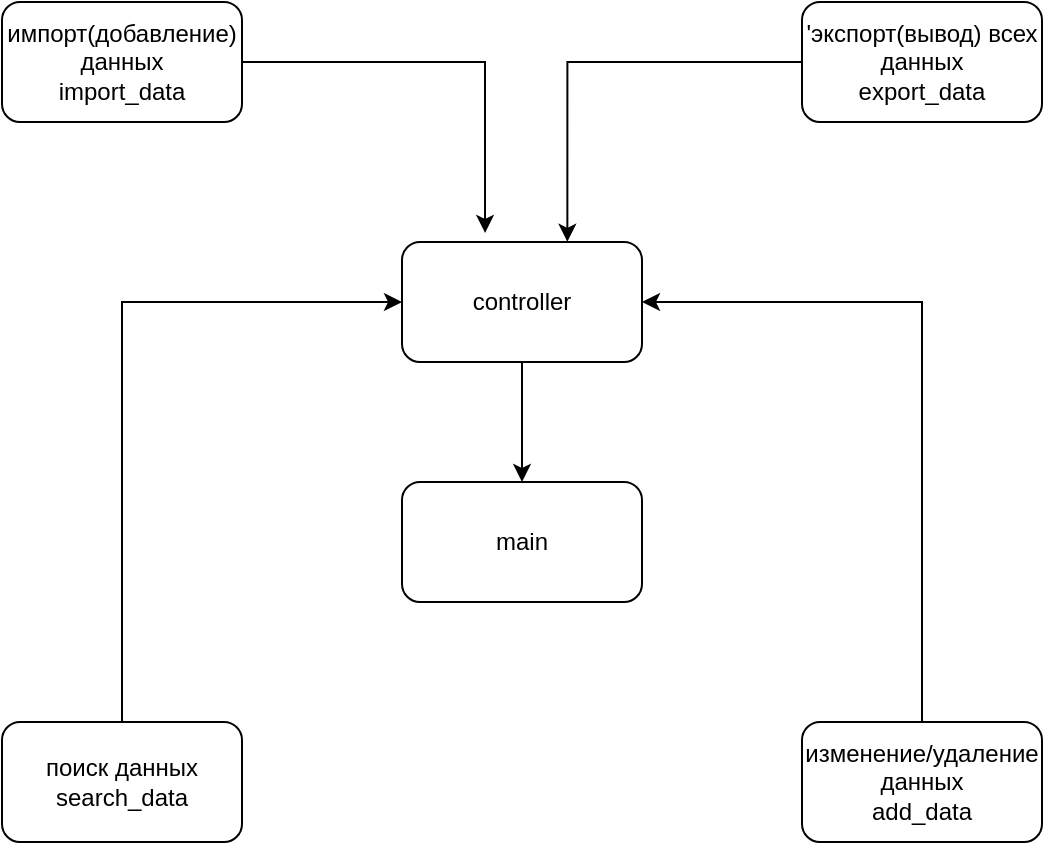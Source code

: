 <mxfile version="20.5.3" type="device"><diagram id="C5RBs43oDa-KdzZeNtuy" name="Page-1"><mxGraphModel dx="1020" dy="456" grid="1" gridSize="10" guides="1" tooltips="1" connect="1" arrows="1" fold="1" page="1" pageScale="1" pageWidth="827" pageHeight="1169" math="0" shadow="0"><root><mxCell id="WIyWlLk6GJQsqaUBKTNV-0"/><mxCell id="WIyWlLk6GJQsqaUBKTNV-1" parent="WIyWlLk6GJQsqaUBKTNV-0"/><mxCell id="JHznZtNtHa8k7ZyVSqfT-11" style="edgeStyle=orthogonalEdgeStyle;rounded=0;orthogonalLoop=1;jettySize=auto;html=1;entryX=0.346;entryY=-0.076;entryDx=0;entryDy=0;entryPerimeter=0;" edge="1" parent="WIyWlLk6GJQsqaUBKTNV-1" source="JHznZtNtHa8k7ZyVSqfT-0" target="JHznZtNtHa8k7ZyVSqfT-10"><mxGeometry relative="1" as="geometry"/></mxCell><mxCell id="JHznZtNtHa8k7ZyVSqfT-0" value="импорт(добавление) данных&lt;br&gt;import_data" style="rounded=1;whiteSpace=wrap;html=1;" vertex="1" parent="WIyWlLk6GJQsqaUBKTNV-1"><mxGeometry x="120" y="40" width="120" height="60" as="geometry"/></mxCell><mxCell id="JHznZtNtHa8k7ZyVSqfT-12" style="edgeStyle=orthogonalEdgeStyle;rounded=0;orthogonalLoop=1;jettySize=auto;html=1;entryX=0.689;entryY=-0.002;entryDx=0;entryDy=0;entryPerimeter=0;" edge="1" parent="WIyWlLk6GJQsqaUBKTNV-1" source="JHznZtNtHa8k7ZyVSqfT-1" target="JHznZtNtHa8k7ZyVSqfT-10"><mxGeometry relative="1" as="geometry"/></mxCell><mxCell id="JHznZtNtHa8k7ZyVSqfT-1" value="'экспорт(вывод) всех данных&lt;br&gt;export_data" style="rounded=1;whiteSpace=wrap;html=1;" vertex="1" parent="WIyWlLk6GJQsqaUBKTNV-1"><mxGeometry x="520" y="40" width="120" height="60" as="geometry"/></mxCell><mxCell id="JHznZtNtHa8k7ZyVSqfT-13" style="edgeStyle=orthogonalEdgeStyle;rounded=0;orthogonalLoop=1;jettySize=auto;html=1;entryX=0;entryY=0.5;entryDx=0;entryDy=0;" edge="1" parent="WIyWlLk6GJQsqaUBKTNV-1" source="JHznZtNtHa8k7ZyVSqfT-2" target="JHznZtNtHa8k7ZyVSqfT-10"><mxGeometry relative="1" as="geometry"><Array as="points"><mxPoint x="180" y="190"/></Array></mxGeometry></mxCell><mxCell id="JHznZtNtHa8k7ZyVSqfT-2" value="поиск данных&lt;br&gt;search_data" style="rounded=1;whiteSpace=wrap;html=1;" vertex="1" parent="WIyWlLk6GJQsqaUBKTNV-1"><mxGeometry x="120" y="400" width="120" height="60" as="geometry"/></mxCell><mxCell id="JHznZtNtHa8k7ZyVSqfT-3" value="main" style="rounded=1;whiteSpace=wrap;html=1;" vertex="1" parent="WIyWlLk6GJQsqaUBKTNV-1"><mxGeometry x="320" y="280" width="120" height="60" as="geometry"/></mxCell><mxCell id="JHznZtNtHa8k7ZyVSqfT-14" style="edgeStyle=orthogonalEdgeStyle;rounded=0;orthogonalLoop=1;jettySize=auto;html=1;entryX=1;entryY=0.5;entryDx=0;entryDy=0;" edge="1" parent="WIyWlLk6GJQsqaUBKTNV-1" source="JHznZtNtHa8k7ZyVSqfT-4" target="JHznZtNtHa8k7ZyVSqfT-10"><mxGeometry relative="1" as="geometry"><Array as="points"><mxPoint x="580" y="190"/></Array></mxGeometry></mxCell><mxCell id="JHznZtNtHa8k7ZyVSqfT-4" value="изменение/удаление данных&lt;br&gt;add_data" style="rounded=1;whiteSpace=wrap;html=1;" vertex="1" parent="WIyWlLk6GJQsqaUBKTNV-1"><mxGeometry x="520" y="400" width="120" height="60" as="geometry"/></mxCell><mxCell id="JHznZtNtHa8k7ZyVSqfT-15" style="edgeStyle=orthogonalEdgeStyle;rounded=0;orthogonalLoop=1;jettySize=auto;html=1;entryX=0.5;entryY=0;entryDx=0;entryDy=0;" edge="1" parent="WIyWlLk6GJQsqaUBKTNV-1" source="JHznZtNtHa8k7ZyVSqfT-10" target="JHznZtNtHa8k7ZyVSqfT-3"><mxGeometry relative="1" as="geometry"/></mxCell><mxCell id="JHznZtNtHa8k7ZyVSqfT-10" value="controller" style="rounded=1;whiteSpace=wrap;html=1;" vertex="1" parent="WIyWlLk6GJQsqaUBKTNV-1"><mxGeometry x="320" y="160" width="120" height="60" as="geometry"/></mxCell></root></mxGraphModel></diagram></mxfile>
